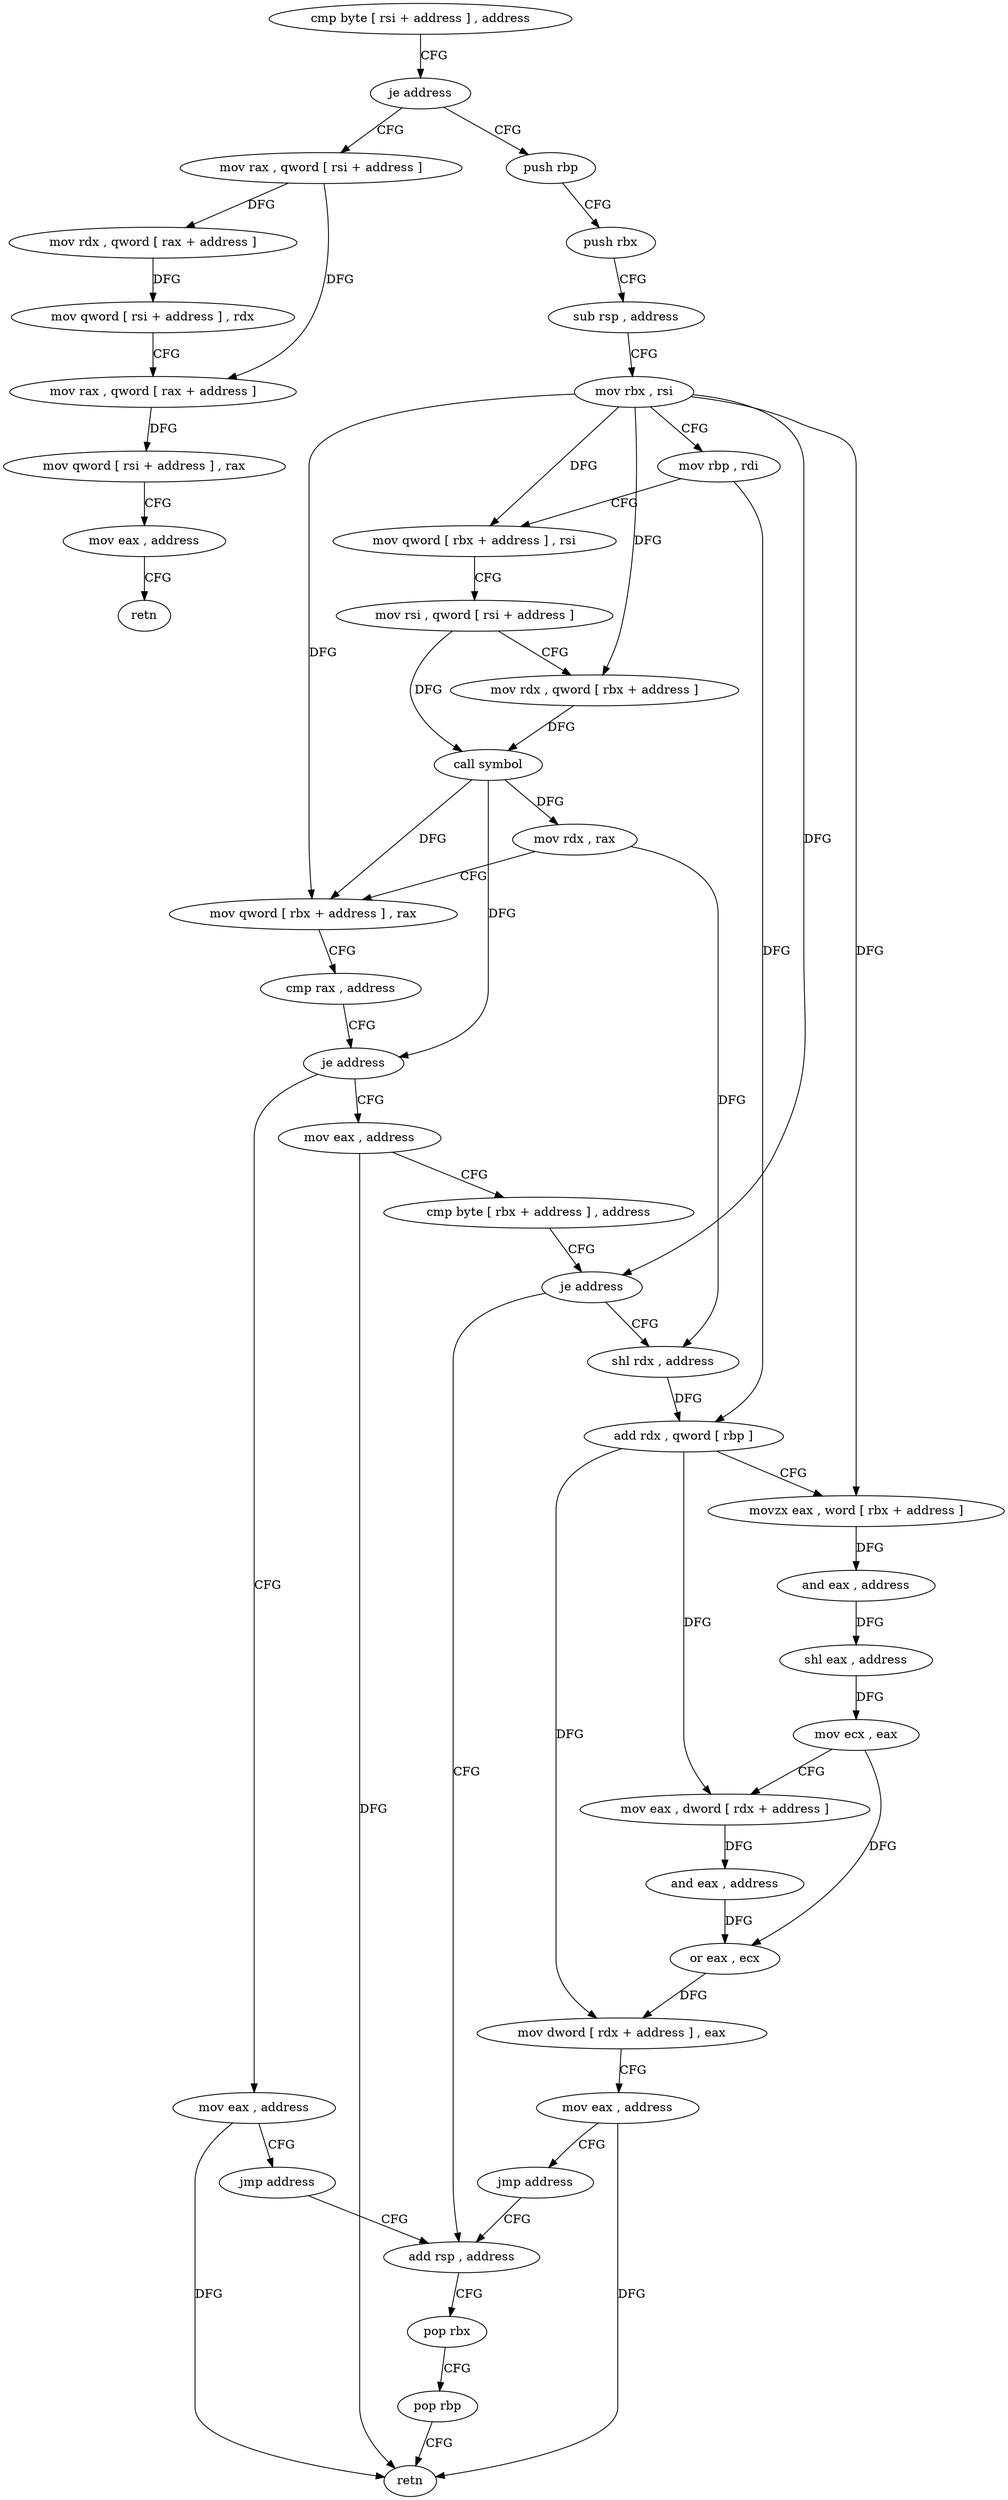 digraph "func" {
"4328246" [label = "cmp byte [ rsi + address ] , address" ]
"4328250" [label = "je address" ]
"4328312" [label = "mov rax , qword [ rsi + address ]" ]
"4328252" [label = "push rbp" ]
"4328316" [label = "mov rdx , qword [ rax + address ]" ]
"4328320" [label = "mov qword [ rsi + address ] , rdx" ]
"4328324" [label = "mov rax , qword [ rax + address ]" ]
"4328328" [label = "mov qword [ rsi + address ] , rax" ]
"4328332" [label = "mov eax , address" ]
"4328337" [label = "retn" ]
"4328253" [label = "push rbx" ]
"4328254" [label = "sub rsp , address" ]
"4328258" [label = "mov rbx , rsi" ]
"4328261" [label = "mov rbp , rdi" ]
"4328264" [label = "mov qword [ rbx + address ] , rsi" ]
"4328268" [label = "mov rsi , qword [ rsi + address ]" ]
"4328272" [label = "mov rdx , qword [ rbx + address ]" ]
"4328276" [label = "call symbol" ]
"4328281" [label = "mov rdx , rax" ]
"4328284" [label = "mov qword [ rbx + address ] , rax" ]
"4328288" [label = "cmp rax , address" ]
"4328292" [label = "je address" ]
"4328380" [label = "mov eax , address" ]
"4328294" [label = "mov eax , address" ]
"4328385" [label = "jmp address" ]
"4328305" [label = "add rsp , address" ]
"4328299" [label = "cmp byte [ rbx + address ] , address" ]
"4328303" [label = "je address" ]
"4328338" [label = "shl rdx , address" ]
"4328309" [label = "pop rbx" ]
"4328310" [label = "pop rbp" ]
"4328311" [label = "retn" ]
"4328342" [label = "add rdx , qword [ rbp ]" ]
"4328346" [label = "movzx eax , word [ rbx + address ]" ]
"4328350" [label = "and eax , address" ]
"4328355" [label = "shl eax , address" ]
"4328358" [label = "mov ecx , eax" ]
"4328360" [label = "mov eax , dword [ rdx + address ]" ]
"4328363" [label = "and eax , address" ]
"4328368" [label = "or eax , ecx" ]
"4328370" [label = "mov dword [ rdx + address ] , eax" ]
"4328373" [label = "mov eax , address" ]
"4328378" [label = "jmp address" ]
"4328246" -> "4328250" [ label = "CFG" ]
"4328250" -> "4328312" [ label = "CFG" ]
"4328250" -> "4328252" [ label = "CFG" ]
"4328312" -> "4328316" [ label = "DFG" ]
"4328312" -> "4328324" [ label = "DFG" ]
"4328252" -> "4328253" [ label = "CFG" ]
"4328316" -> "4328320" [ label = "DFG" ]
"4328320" -> "4328324" [ label = "CFG" ]
"4328324" -> "4328328" [ label = "DFG" ]
"4328328" -> "4328332" [ label = "CFG" ]
"4328332" -> "4328337" [ label = "CFG" ]
"4328253" -> "4328254" [ label = "CFG" ]
"4328254" -> "4328258" [ label = "CFG" ]
"4328258" -> "4328261" [ label = "CFG" ]
"4328258" -> "4328264" [ label = "DFG" ]
"4328258" -> "4328272" [ label = "DFG" ]
"4328258" -> "4328284" [ label = "DFG" ]
"4328258" -> "4328303" [ label = "DFG" ]
"4328258" -> "4328346" [ label = "DFG" ]
"4328261" -> "4328264" [ label = "CFG" ]
"4328261" -> "4328342" [ label = "DFG" ]
"4328264" -> "4328268" [ label = "CFG" ]
"4328268" -> "4328272" [ label = "CFG" ]
"4328268" -> "4328276" [ label = "DFG" ]
"4328272" -> "4328276" [ label = "DFG" ]
"4328276" -> "4328281" [ label = "DFG" ]
"4328276" -> "4328284" [ label = "DFG" ]
"4328276" -> "4328292" [ label = "DFG" ]
"4328281" -> "4328284" [ label = "CFG" ]
"4328281" -> "4328338" [ label = "DFG" ]
"4328284" -> "4328288" [ label = "CFG" ]
"4328288" -> "4328292" [ label = "CFG" ]
"4328292" -> "4328380" [ label = "CFG" ]
"4328292" -> "4328294" [ label = "CFG" ]
"4328380" -> "4328385" [ label = "CFG" ]
"4328380" -> "4328311" [ label = "DFG" ]
"4328294" -> "4328299" [ label = "CFG" ]
"4328294" -> "4328311" [ label = "DFG" ]
"4328385" -> "4328305" [ label = "CFG" ]
"4328305" -> "4328309" [ label = "CFG" ]
"4328299" -> "4328303" [ label = "CFG" ]
"4328303" -> "4328338" [ label = "CFG" ]
"4328303" -> "4328305" [ label = "CFG" ]
"4328338" -> "4328342" [ label = "DFG" ]
"4328309" -> "4328310" [ label = "CFG" ]
"4328310" -> "4328311" [ label = "CFG" ]
"4328342" -> "4328346" [ label = "CFG" ]
"4328342" -> "4328360" [ label = "DFG" ]
"4328342" -> "4328370" [ label = "DFG" ]
"4328346" -> "4328350" [ label = "DFG" ]
"4328350" -> "4328355" [ label = "DFG" ]
"4328355" -> "4328358" [ label = "DFG" ]
"4328358" -> "4328360" [ label = "CFG" ]
"4328358" -> "4328368" [ label = "DFG" ]
"4328360" -> "4328363" [ label = "DFG" ]
"4328363" -> "4328368" [ label = "DFG" ]
"4328368" -> "4328370" [ label = "DFG" ]
"4328370" -> "4328373" [ label = "CFG" ]
"4328373" -> "4328378" [ label = "CFG" ]
"4328373" -> "4328311" [ label = "DFG" ]
"4328378" -> "4328305" [ label = "CFG" ]
}
